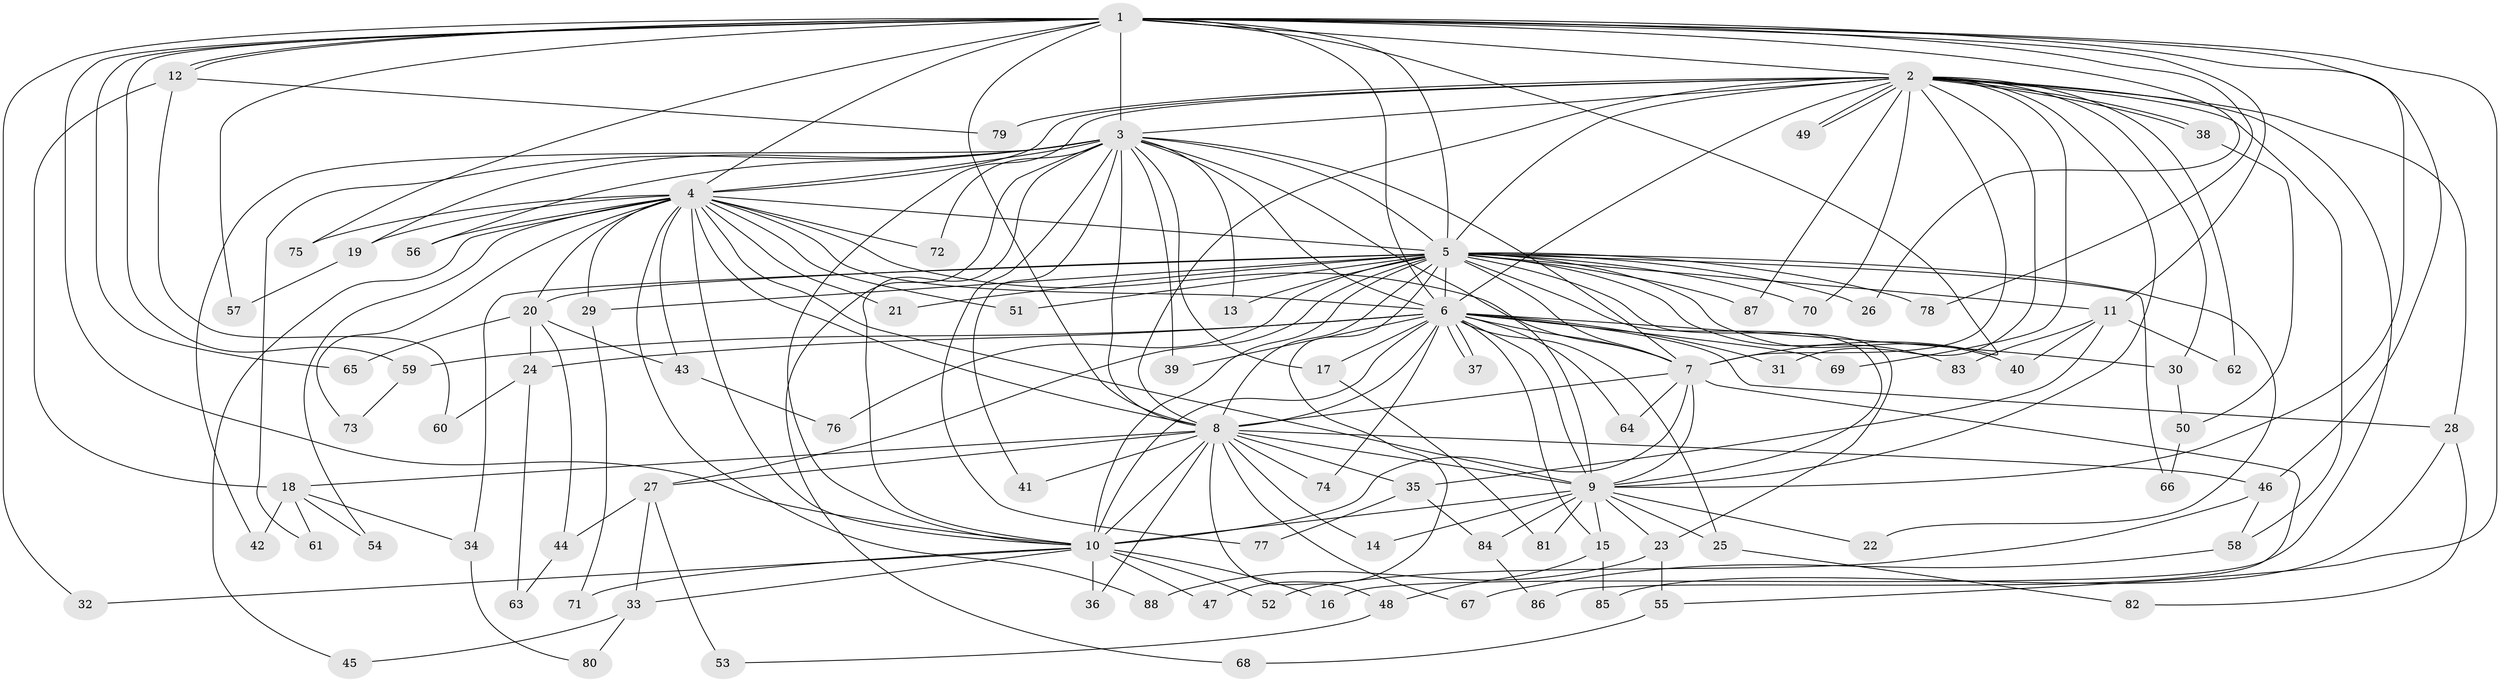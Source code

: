// coarse degree distribution, {21: 0.022727272727272728, 1: 0.20454545454545456, 2: 0.5909090909090909, 3: 0.09090909090909091, 16: 0.045454545454545456, 18: 0.022727272727272728, 4: 0.022727272727272728}
// Generated by graph-tools (version 1.1) at 2025/48/03/04/25 21:48:08]
// undirected, 88 vertices, 201 edges
graph export_dot {
graph [start="1"]
  node [color=gray90,style=filled];
  1;
  2;
  3;
  4;
  5;
  6;
  7;
  8;
  9;
  10;
  11;
  12;
  13;
  14;
  15;
  16;
  17;
  18;
  19;
  20;
  21;
  22;
  23;
  24;
  25;
  26;
  27;
  28;
  29;
  30;
  31;
  32;
  33;
  34;
  35;
  36;
  37;
  38;
  39;
  40;
  41;
  42;
  43;
  44;
  45;
  46;
  47;
  48;
  49;
  50;
  51;
  52;
  53;
  54;
  55;
  56;
  57;
  58;
  59;
  60;
  61;
  62;
  63;
  64;
  65;
  66;
  67;
  68;
  69;
  70;
  71;
  72;
  73;
  74;
  75;
  76;
  77;
  78;
  79;
  80;
  81;
  82;
  83;
  84;
  85;
  86;
  87;
  88;
  1 -- 2;
  1 -- 3;
  1 -- 4;
  1 -- 5;
  1 -- 6;
  1 -- 7;
  1 -- 8;
  1 -- 9;
  1 -- 10;
  1 -- 11;
  1 -- 12;
  1 -- 12;
  1 -- 26;
  1 -- 32;
  1 -- 46;
  1 -- 55;
  1 -- 57;
  1 -- 59;
  1 -- 65;
  1 -- 75;
  1 -- 78;
  2 -- 3;
  2 -- 4;
  2 -- 5;
  2 -- 6;
  2 -- 7;
  2 -- 8;
  2 -- 9;
  2 -- 10;
  2 -- 16;
  2 -- 28;
  2 -- 30;
  2 -- 31;
  2 -- 38;
  2 -- 38;
  2 -- 49;
  2 -- 49;
  2 -- 58;
  2 -- 62;
  2 -- 69;
  2 -- 70;
  2 -- 79;
  2 -- 87;
  3 -- 4;
  3 -- 5;
  3 -- 6;
  3 -- 7;
  3 -- 8;
  3 -- 9;
  3 -- 10;
  3 -- 13;
  3 -- 17;
  3 -- 19;
  3 -- 39;
  3 -- 41;
  3 -- 42;
  3 -- 56;
  3 -- 61;
  3 -- 68;
  3 -- 72;
  3 -- 77;
  4 -- 5;
  4 -- 6;
  4 -- 7;
  4 -- 8;
  4 -- 9;
  4 -- 10;
  4 -- 19;
  4 -- 20;
  4 -- 21;
  4 -- 29;
  4 -- 43;
  4 -- 45;
  4 -- 51;
  4 -- 54;
  4 -- 56;
  4 -- 72;
  4 -- 73;
  4 -- 75;
  4 -- 88;
  5 -- 6;
  5 -- 7;
  5 -- 8;
  5 -- 9;
  5 -- 10;
  5 -- 11;
  5 -- 13;
  5 -- 20;
  5 -- 21;
  5 -- 22;
  5 -- 23;
  5 -- 26;
  5 -- 27;
  5 -- 29;
  5 -- 34;
  5 -- 40;
  5 -- 47;
  5 -- 51;
  5 -- 66;
  5 -- 70;
  5 -- 76;
  5 -- 78;
  5 -- 83;
  5 -- 87;
  6 -- 7;
  6 -- 8;
  6 -- 9;
  6 -- 10;
  6 -- 15;
  6 -- 17;
  6 -- 24;
  6 -- 25;
  6 -- 28;
  6 -- 30;
  6 -- 31;
  6 -- 37;
  6 -- 37;
  6 -- 39;
  6 -- 59;
  6 -- 64;
  6 -- 69;
  6 -- 74;
  7 -- 8;
  7 -- 9;
  7 -- 10;
  7 -- 64;
  7 -- 86;
  8 -- 9;
  8 -- 10;
  8 -- 14;
  8 -- 18;
  8 -- 27;
  8 -- 35;
  8 -- 36;
  8 -- 41;
  8 -- 46;
  8 -- 48;
  8 -- 67;
  8 -- 74;
  9 -- 10;
  9 -- 14;
  9 -- 15;
  9 -- 22;
  9 -- 23;
  9 -- 25;
  9 -- 81;
  9 -- 84;
  10 -- 16;
  10 -- 32;
  10 -- 33;
  10 -- 36;
  10 -- 47;
  10 -- 52;
  10 -- 71;
  11 -- 35;
  11 -- 40;
  11 -- 62;
  11 -- 83;
  12 -- 18;
  12 -- 60;
  12 -- 79;
  15 -- 48;
  15 -- 85;
  17 -- 81;
  18 -- 34;
  18 -- 42;
  18 -- 54;
  18 -- 61;
  19 -- 57;
  20 -- 24;
  20 -- 43;
  20 -- 44;
  20 -- 65;
  23 -- 55;
  23 -- 88;
  24 -- 60;
  24 -- 63;
  25 -- 82;
  27 -- 33;
  27 -- 44;
  27 -- 53;
  28 -- 82;
  28 -- 85;
  29 -- 71;
  30 -- 50;
  33 -- 45;
  33 -- 80;
  34 -- 80;
  35 -- 77;
  35 -- 84;
  38 -- 50;
  43 -- 76;
  44 -- 63;
  46 -- 52;
  46 -- 58;
  48 -- 53;
  50 -- 66;
  55 -- 68;
  58 -- 67;
  59 -- 73;
  84 -- 86;
}
